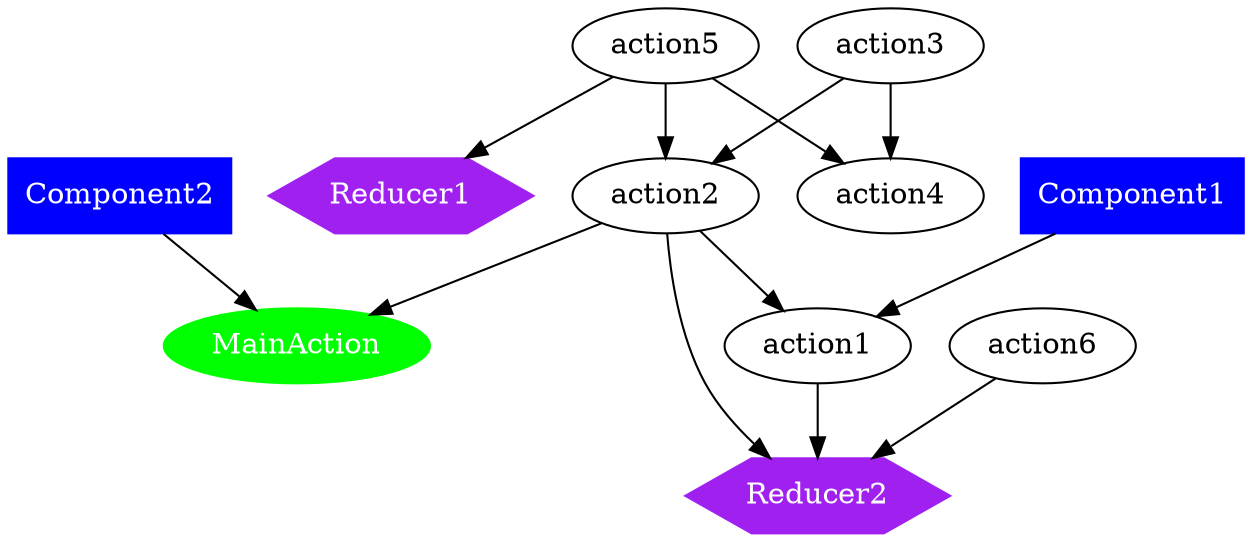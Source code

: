 digraph {
MainAction [color=green, fillcolor=green, fontcolor=white, style=filled]
Component1 [shape="box", color=blue, fillcolor=blue, fontcolor=white, style=filled]
          Component1 -> action1
Component2 [shape="box", color=blue, fillcolor=blue, fontcolor=white, style=filled]
          Component2 -> MainAction
Reducer1 [shape="hexagon", color=purple, fillcolor=purple, fontcolor=white, style=filled]
              action5 -> Reducer1
Reducer2 [shape="hexagon", color=purple, fillcolor=purple, fontcolor=white, style=filled]
              action6 -> Reducer2
Reducer2 [shape="hexagon", color=purple, fillcolor=purple, fontcolor=white, style=filled]
              action2 -> Reducer2
Reducer2 [shape="hexagon", color=purple, fillcolor=purple, fontcolor=white, style=filled]
              action1 -> Reducer2
MainAction
action2 -> action1
action2 -> MainAction
action3,action5 -> action4
action3,action5 -> action2
}
